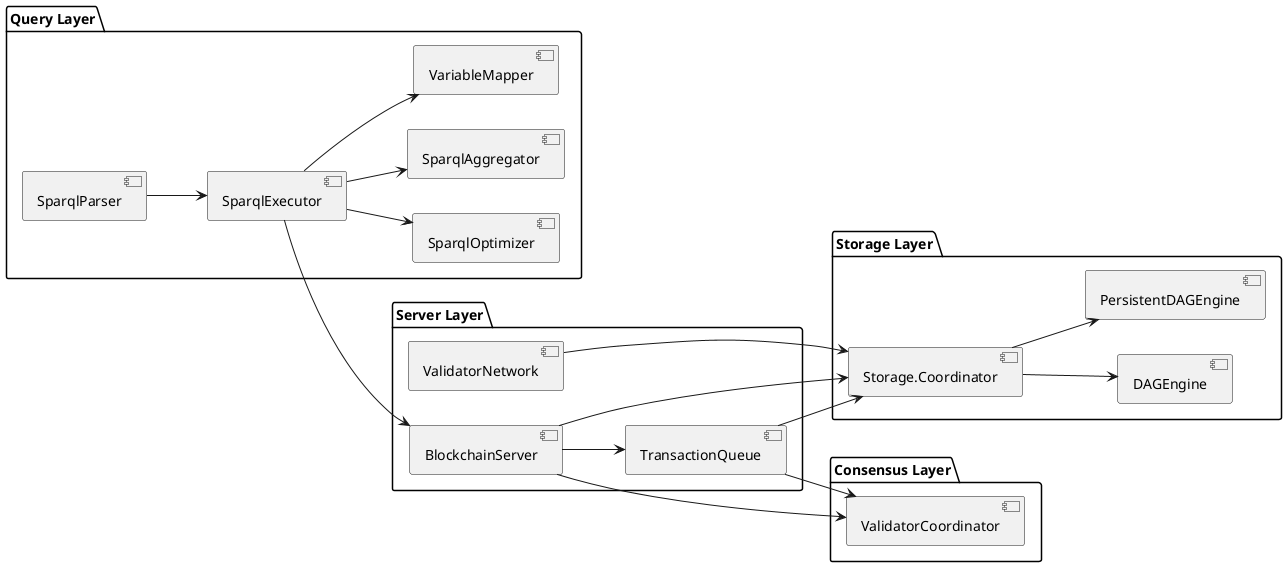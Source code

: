 @startuml
left to right direction

package "Query Layer" {
  [SparqlParser] as SparqlParser
  [SparqlExecutor] as SparqlExecutor
  [SparqlOptimizer] as SparqlOptimizer
  [SparqlAggregator] as SparqlAggregator
  [VariableMapper] as VariableMapper
}

package "Server Layer" {
  [BlockchainServer] as BlockchainServer
  [TransactionQueue] as TransactionQueue
  [ValidatorNetwork] as ValidatorNetwork
}

package "Storage Layer" {
  [Storage.Coordinator] as Coordinator
  [DAGEngine] as DAGEngine
  [PersistentDAGEngine] as PersistentDAGEngine
}

package "Consensus Layer" {
  [ValidatorCoordinator] as ValidatorCoordinator
}

SparqlParser --> SparqlExecutor
SparqlExecutor --> SparqlOptimizer
SparqlExecutor --> SparqlAggregator
SparqlExecutor --> VariableMapper

SparqlExecutor --> BlockchainServer
BlockchainServer --> TransactionQueue

BlockchainServer --> Coordinator
TransactionQueue --> Coordinator
ValidatorNetwork --> Coordinator

Coordinator --> DAGEngine
Coordinator --> PersistentDAGEngine

BlockchainServer --> ValidatorCoordinator
TransactionQueue --> ValidatorCoordinator

@enduml